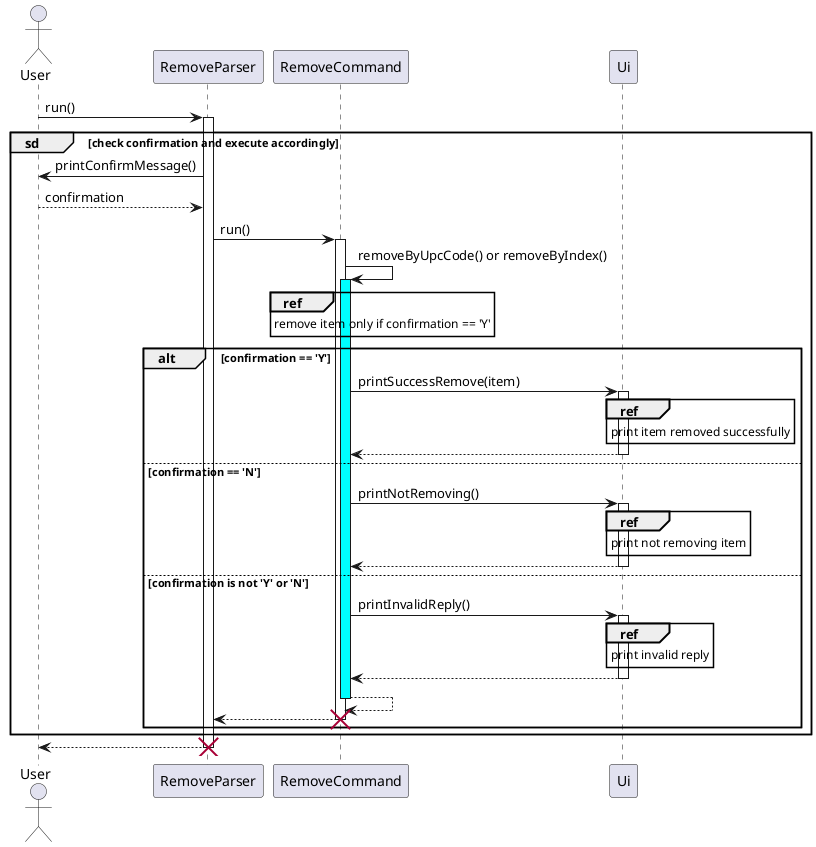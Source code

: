 @startuml
'https://plantuml.com/sequence-diagram

actor User
participant RemoveParser
User -> RemoveParser: run()

group sd [check confirmation and execute accordingly]
    activate RemoveParser
        RemoveParser -> User: printConfirmMessage()
        User --> RemoveParser: confirmation
        RemoveParser -> RemoveCommand: run()
        activate RemoveCommand
            RemoveCommand -> RemoveCommand: removeByUpcCode() or removeByIndex()
            activate RemoveCommand #cyan
            ref over RemoveCommand
                remove item only if confirmation == 'Y'
            end ref
            alt confirmation == 'Y'
                RemoveCommand -> Ui: printSuccessRemove(item)
                activate Ui
                ref over Ui
                    print item removed successfully
                end ref
                return
            else confirmation == 'N'
                RemoveCommand -> Ui: printNotRemoving()
                activate Ui
                ref over Ui
                    print not removing item
                end ref
                return
            else confirmation is not 'Y' or 'N'
                RemoveCommand -> Ui: printInvalidReply()
                activate Ui
                ref over Ui
                    print invalid reply
                end ref
                return
                return
                return
                destroy RemoveCommand
            end
end
return
destroy RemoveParser

@enduml